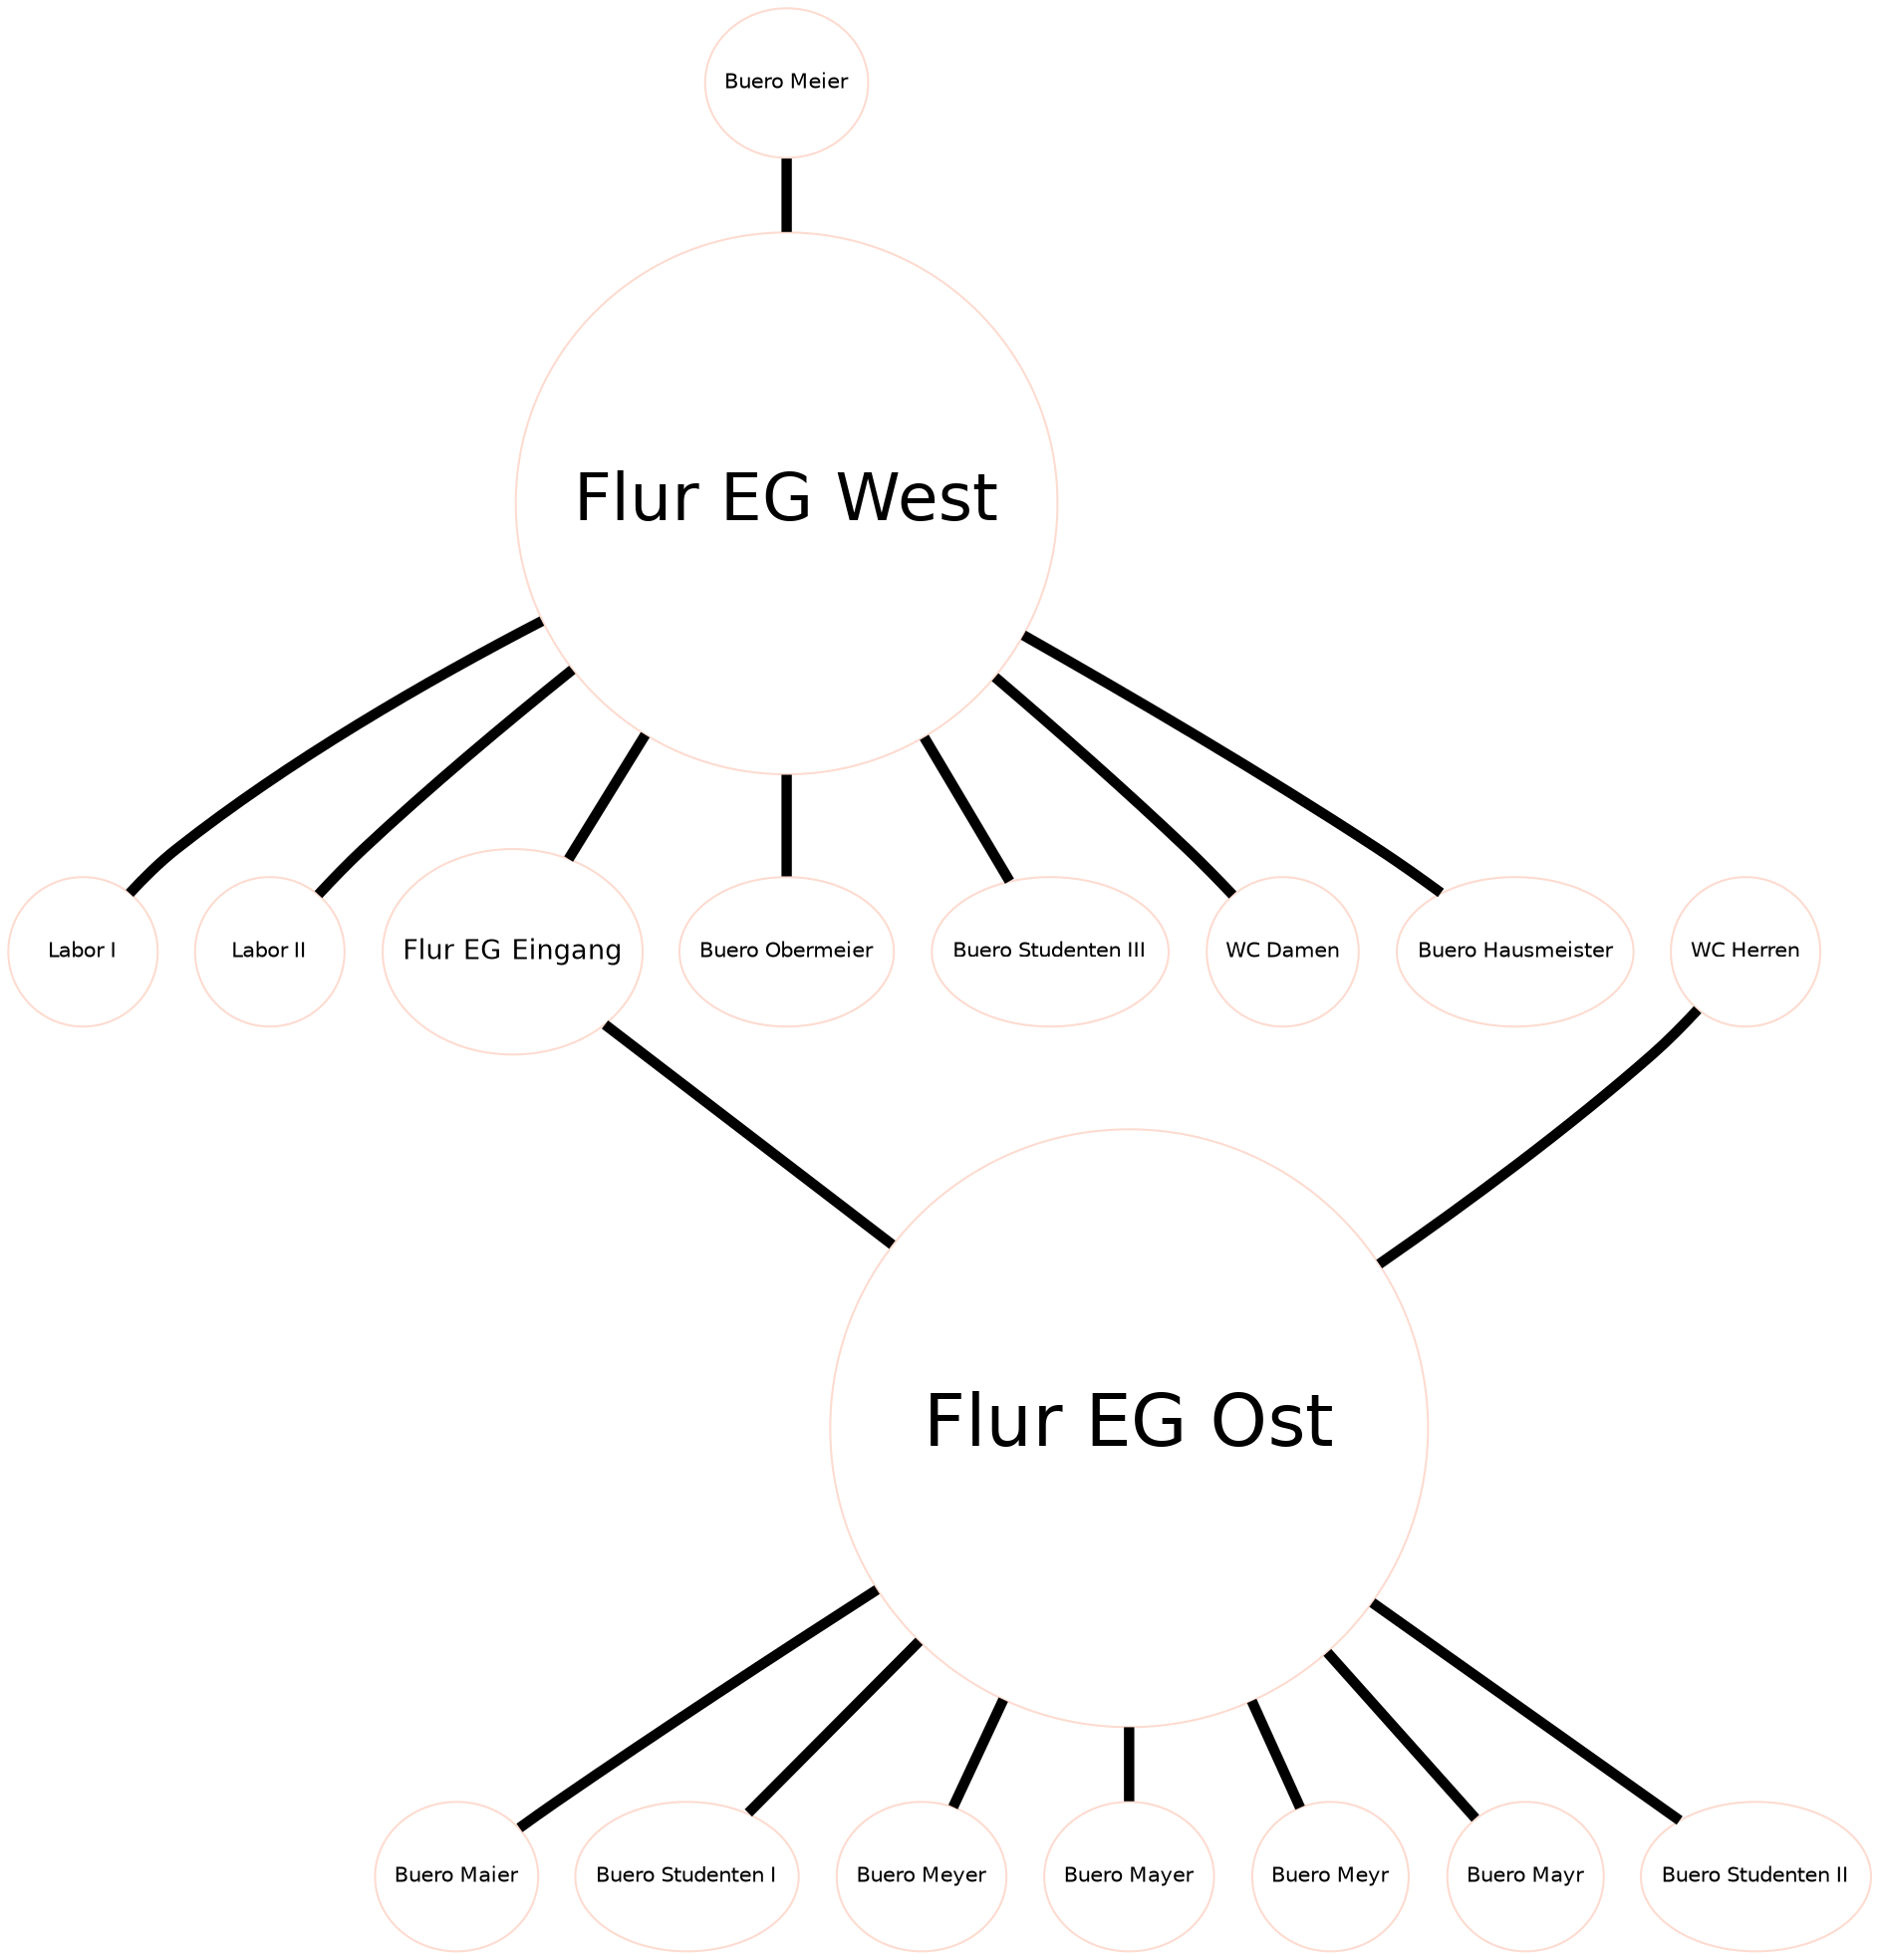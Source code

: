 strict graph  {
"3EN96kdYDB2OOGjNLp8e86" [color="#fddbd0", fontname=Helvetica, fontsize="10.0", height="1.0", label="Buero Meier", width="1.0"];
"3KaloR8018sAKZVwuYVbSu" [color="#fddbd0", fontname=Helvetica, fontsize="31.875", height="3.625", label="Flur EG West", width="3.625"];
"1_Evy7T$DCiwLgTMLHCRoe" [color="#fddbd0", fontname=Helvetica, fontsize="10.0", height="1.0", label="Labor I", width="1.0"];
"3eQ_MQ5er5UeRXq4xxAoKl" [color="#fddbd0", fontname=Helvetica, fontsize="10.0", height="1.0", label="Labor II", width="1.0"];
"1RP4kkhTDFJuLugWfrM_1s" [color="#fddbd0", fontname=Helvetica, fontsize="13.125", height="1.375", label="Flur EG Eingang", width="1.375"];
"03hhkFXKT4RPFNu5rDrZPL" [color="#fddbd0", fontname=Helvetica, fontsize="10.0", height="1.0", label="Buero Obermeier", width="1.0"];
"0jhU4VZ6XCxee3pjfx5VMh" [color="#fddbd0", fontname=Helvetica, fontsize="10.0", height="1.0", label="Buero Studenten III", width="1.0"];
"1oKaKV7Wz8IOJ10cA1PGWP" [color="#fddbd0", fontname=Helvetica, fontsize="10.0", height="1.0", label="WC Damen", width="1.0"];
"25QUQJ9jHAFengkpc9N7GR" [color="#fddbd0", fontname=Helvetica, fontsize="10.0", height="1.0", label="Buero Hausmeister", width="1.0"];
"3j5r$vfHT3JfqUfpdRoXnP" [color="#fddbd0", fontname=Helvetica, fontsize="10.0", height="1.0", label="WC Herren", width="1.0"];
"0_TtqXcOrDbeTXyb5q0Uxb" [color="#fddbd0", fontname=Helvetica, fontsize="35.0", height="4.0", label="Flur EG Ost", width="4.0"];
"3t8qjHTuTAigDlC1x7D16b" [color="#fddbd0", fontname=Helvetica, fontsize="10.0", height="1.0", label="Buero Maier", width="1.0"];
"1DxredyET5bf_85HZe8$FO" [color="#fddbd0", fontname=Helvetica, fontsize="10.0", height="1.0", label="Buero Studenten I", width="1.0"];
"2ED0MLfrf17BXIsuJYCs7R" [color="#fddbd0", fontname=Helvetica, fontsize="10.0", height="1.0", label="Buero Meyer", width="1.0"];
"1loQAAB191MA5YmsaMJHkI" [color="#fddbd0", fontname=Helvetica, fontsize="10.0", height="1.0", label="Buero Mayer", width="1.0"];
"3Xu6SpY4vC89stuKlMWE2n" [color="#fddbd0", fontname=Helvetica, fontsize="10.0", height="1.0", label="Buero Meyr", width="1.0"];
"3yAAZZ86j388XApaG$h1X6" [color="#fddbd0", fontname=Helvetica, fontsize="10.0", height="1.0", label="Buero Mayr", width="1.0"];
"3$FatfHY1Cg9apAMwbKPN8" [color="#fddbd0", fontname=Helvetica, fontsize="10.0", height="1.0", label="Buero Studenten II", width="1.0"];
"3EN96kdYDB2OOGjNLp8e86" -- "3KaloR8018sAKZVwuYVbSu"  [penwidth=5, style=solid];
"3KaloR8018sAKZVwuYVbSu" -- "1_Evy7T$DCiwLgTMLHCRoe"  [penwidth=5, style=solid];
"3KaloR8018sAKZVwuYVbSu" -- "3eQ_MQ5er5UeRXq4xxAoKl"  [penwidth=5, style=solid];
"3KaloR8018sAKZVwuYVbSu" -- "1RP4kkhTDFJuLugWfrM_1s"  [penwidth=5, style=solid];
"3KaloR8018sAKZVwuYVbSu" -- "03hhkFXKT4RPFNu5rDrZPL"  [penwidth=5, style=solid];
"3KaloR8018sAKZVwuYVbSu" -- "0jhU4VZ6XCxee3pjfx5VMh"  [penwidth=5, style=solid];
"3KaloR8018sAKZVwuYVbSu" -- "1oKaKV7Wz8IOJ10cA1PGWP"  [penwidth=5, style=solid];
"3KaloR8018sAKZVwuYVbSu" -- "25QUQJ9jHAFengkpc9N7GR"  [penwidth=5, style=solid];
"1RP4kkhTDFJuLugWfrM_1s" -- "0_TtqXcOrDbeTXyb5q0Uxb"  [penwidth=5, style=solid];
"3j5r$vfHT3JfqUfpdRoXnP" -- "0_TtqXcOrDbeTXyb5q0Uxb"  [penwidth=5, style=solid];
"0_TtqXcOrDbeTXyb5q0Uxb" -- "3t8qjHTuTAigDlC1x7D16b"  [penwidth=5, style=solid];
"0_TtqXcOrDbeTXyb5q0Uxb" -- "1DxredyET5bf_85HZe8$FO"  [penwidth=5, style=solid];
"0_TtqXcOrDbeTXyb5q0Uxb" -- "2ED0MLfrf17BXIsuJYCs7R"  [penwidth=5, style=solid];
"0_TtqXcOrDbeTXyb5q0Uxb" -- "1loQAAB191MA5YmsaMJHkI"  [penwidth=5, style=solid];
"0_TtqXcOrDbeTXyb5q0Uxb" -- "3Xu6SpY4vC89stuKlMWE2n"  [penwidth=5, style=solid];
"0_TtqXcOrDbeTXyb5q0Uxb" -- "3yAAZZ86j388XApaG$h1X6"  [penwidth=5, style=solid];
"0_TtqXcOrDbeTXyb5q0Uxb" -- "3$FatfHY1Cg9apAMwbKPN8"  [penwidth=5, style=solid];
}
